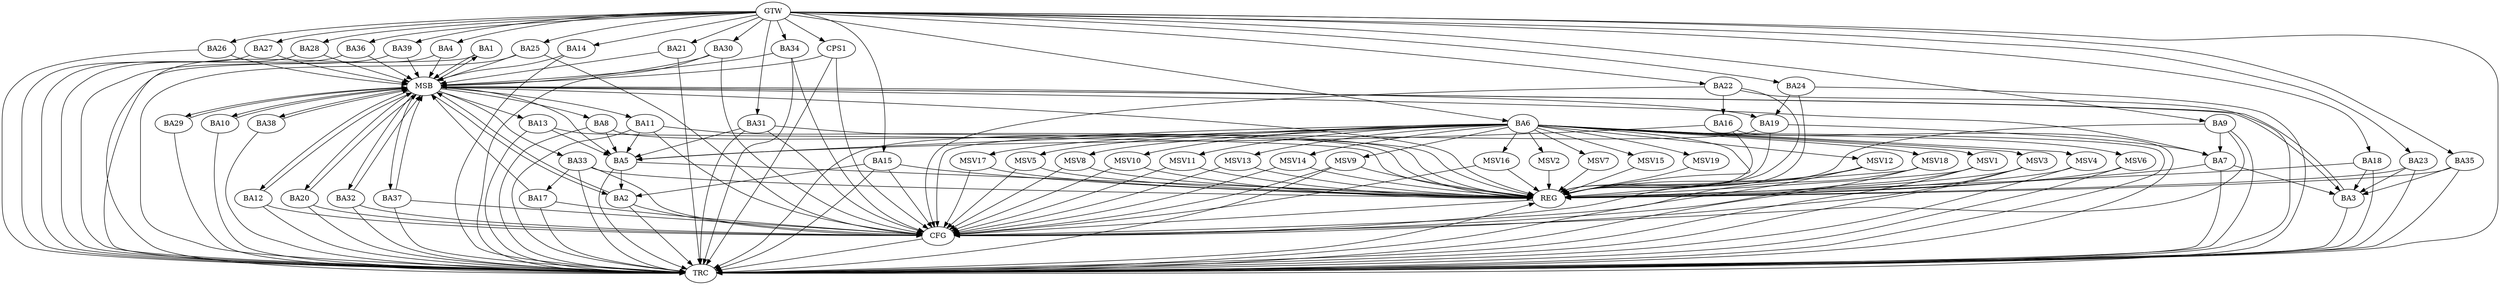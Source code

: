strict digraph G {
  BA1 [ label="BA1" ];
  BA2 [ label="BA2" ];
  BA3 [ label="BA3" ];
  BA4 [ label="BA4" ];
  BA5 [ label="BA5" ];
  BA6 [ label="BA6" ];
  BA7 [ label="BA7" ];
  BA8 [ label="BA8" ];
  BA9 [ label="BA9" ];
  BA10 [ label="BA10" ];
  BA11 [ label="BA11" ];
  BA12 [ label="BA12" ];
  BA13 [ label="BA13" ];
  BA14 [ label="BA14" ];
  BA15 [ label="BA15" ];
  BA16 [ label="BA16" ];
  BA17 [ label="BA17" ];
  BA18 [ label="BA18" ];
  BA19 [ label="BA19" ];
  BA20 [ label="BA20" ];
  BA21 [ label="BA21" ];
  BA22 [ label="BA22" ];
  BA23 [ label="BA23" ];
  BA24 [ label="BA24" ];
  BA25 [ label="BA25" ];
  BA26 [ label="BA26" ];
  BA27 [ label="BA27" ];
  BA28 [ label="BA28" ];
  BA29 [ label="BA29" ];
  BA30 [ label="BA30" ];
  BA31 [ label="BA31" ];
  BA32 [ label="BA32" ];
  BA33 [ label="BA33" ];
  BA34 [ label="BA34" ];
  BA35 [ label="BA35" ];
  BA36 [ label="BA36" ];
  BA37 [ label="BA37" ];
  BA38 [ label="BA38" ];
  BA39 [ label="BA39" ];
  CPS1 [ label="CPS1" ];
  GTW [ label="GTW" ];
  REG [ label="REG" ];
  MSB [ label="MSB" ];
  CFG [ label="CFG" ];
  TRC [ label="TRC" ];
  MSV1 [ label="MSV1" ];
  MSV2 [ label="MSV2" ];
  MSV3 [ label="MSV3" ];
  MSV4 [ label="MSV4" ];
  MSV5 [ label="MSV5" ];
  MSV6 [ label="MSV6" ];
  MSV7 [ label="MSV7" ];
  MSV8 [ label="MSV8" ];
  MSV9 [ label="MSV9" ];
  MSV10 [ label="MSV10" ];
  MSV11 [ label="MSV11" ];
  MSV12 [ label="MSV12" ];
  MSV13 [ label="MSV13" ];
  MSV14 [ label="MSV14" ];
  MSV15 [ label="MSV15" ];
  MSV16 [ label="MSV16" ];
  MSV17 [ label="MSV17" ];
  MSV18 [ label="MSV18" ];
  MSV19 [ label="MSV19" ];
  BA5 -> BA2;
  BA6 -> BA5;
  BA7 -> BA3;
  BA8 -> BA5;
  BA9 -> BA7;
  BA11 -> BA5;
  BA13 -> BA5;
  BA15 -> BA2;
  BA16 -> BA5;
  BA18 -> BA3;
  BA19 -> BA7;
  BA22 -> BA16;
  BA23 -> BA3;
  BA24 -> BA19;
  BA31 -> BA5;
  BA33 -> BA17;
  BA35 -> BA3;
  GTW -> BA4;
  GTW -> BA6;
  GTW -> BA9;
  GTW -> BA14;
  GTW -> BA15;
  GTW -> BA18;
  GTW -> BA21;
  GTW -> BA22;
  GTW -> BA23;
  GTW -> BA24;
  GTW -> BA25;
  GTW -> BA26;
  GTW -> BA27;
  GTW -> BA28;
  GTW -> BA30;
  GTW -> BA31;
  GTW -> BA34;
  GTW -> BA35;
  GTW -> BA36;
  GTW -> BA39;
  GTW -> CPS1;
  BA5 -> REG;
  BA6 -> REG;
  BA7 -> REG;
  BA8 -> REG;
  BA9 -> REG;
  BA11 -> REG;
  BA13 -> REG;
  BA15 -> REG;
  BA16 -> REG;
  BA18 -> REG;
  BA19 -> REG;
  BA22 -> REG;
  BA23 -> REG;
  BA24 -> REG;
  BA31 -> REG;
  BA33 -> REG;
  BA35 -> REG;
  BA1 -> MSB;
  MSB -> BA2;
  MSB -> REG;
  BA2 -> MSB;
  MSB -> BA1;
  BA3 -> MSB;
  BA4 -> MSB;
  MSB -> BA3;
  BA10 -> MSB;
  MSB -> BA5;
  BA12 -> MSB;
  BA14 -> MSB;
  BA17 -> MSB;
  BA20 -> MSB;
  BA21 -> MSB;
  MSB -> BA10;
  BA25 -> MSB;
  BA26 -> MSB;
  MSB -> BA7;
  BA27 -> MSB;
  MSB -> BA19;
  BA28 -> MSB;
  BA29 -> MSB;
  BA30 -> MSB;
  BA32 -> MSB;
  MSB -> BA29;
  BA34 -> MSB;
  MSB -> BA8;
  BA36 -> MSB;
  MSB -> BA11;
  BA37 -> MSB;
  MSB -> BA12;
  BA38 -> MSB;
  BA39 -> MSB;
  CPS1 -> MSB;
  MSB -> BA33;
  MSB -> BA13;
  MSB -> BA38;
  MSB -> BA32;
  MSB -> BA20;
  MSB -> BA37;
  BA31 -> CFG;
  BA20 -> CFG;
  BA30 -> CFG;
  BA12 -> CFG;
  BA11 -> CFG;
  BA2 -> CFG;
  BA6 -> CFG;
  BA34 -> CFG;
  BA32 -> CFG;
  BA33 -> CFG;
  BA9 -> CFG;
  CPS1 -> CFG;
  BA37 -> CFG;
  BA22 -> CFG;
  BA17 -> CFG;
  BA25 -> CFG;
  BA15 -> CFG;
  REG -> CFG;
  BA1 -> TRC;
  BA2 -> TRC;
  BA3 -> TRC;
  BA4 -> TRC;
  BA5 -> TRC;
  BA6 -> TRC;
  BA7 -> TRC;
  BA8 -> TRC;
  BA9 -> TRC;
  BA10 -> TRC;
  BA11 -> TRC;
  BA12 -> TRC;
  BA13 -> TRC;
  BA14 -> TRC;
  BA15 -> TRC;
  BA16 -> TRC;
  BA17 -> TRC;
  BA18 -> TRC;
  BA19 -> TRC;
  BA20 -> TRC;
  BA21 -> TRC;
  BA22 -> TRC;
  BA23 -> TRC;
  BA24 -> TRC;
  BA25 -> TRC;
  BA26 -> TRC;
  BA27 -> TRC;
  BA28 -> TRC;
  BA29 -> TRC;
  BA30 -> TRC;
  BA31 -> TRC;
  BA32 -> TRC;
  BA33 -> TRC;
  BA34 -> TRC;
  BA35 -> TRC;
  BA36 -> TRC;
  BA37 -> TRC;
  BA38 -> TRC;
  BA39 -> TRC;
  CPS1 -> TRC;
  GTW -> TRC;
  CFG -> TRC;
  TRC -> REG;
  BA6 -> MSV1;
  BA6 -> MSV2;
  BA6 -> MSV3;
  BA6 -> MSV4;
  BA6 -> MSV5;
  BA6 -> MSV6;
  BA6 -> MSV7;
  MSV1 -> REG;
  MSV1 -> TRC;
  MSV1 -> CFG;
  MSV2 -> REG;
  MSV3 -> REG;
  MSV3 -> TRC;
  MSV3 -> CFG;
  MSV4 -> REG;
  MSV4 -> TRC;
  MSV5 -> REG;
  MSV5 -> CFG;
  MSV6 -> REG;
  MSV6 -> TRC;
  MSV7 -> REG;
  BA6 -> MSV8;
  BA6 -> MSV9;
  BA6 -> MSV10;
  MSV8 -> REG;
  MSV8 -> CFG;
  MSV9 -> REG;
  MSV9 -> TRC;
  MSV9 -> CFG;
  MSV10 -> REG;
  MSV10 -> CFG;
  BA6 -> MSV11;
  MSV11 -> REG;
  MSV11 -> CFG;
  BA6 -> MSV12;
  MSV12 -> REG;
  MSV12 -> TRC;
  MSV12 -> CFG;
  BA6 -> MSV13;
  BA6 -> MSV14;
  MSV13 -> REG;
  MSV13 -> CFG;
  MSV14 -> REG;
  MSV14 -> CFG;
  BA6 -> MSV15;
  MSV15 -> REG;
  BA6 -> MSV16;
  MSV16 -> REG;
  MSV16 -> CFG;
  BA6 -> MSV17;
  BA6 -> MSV18;
  MSV17 -> REG;
  MSV17 -> CFG;
  MSV18 -> REG;
  MSV18 -> TRC;
  MSV18 -> CFG;
  BA6 -> MSV19;
  MSV19 -> REG;
}
